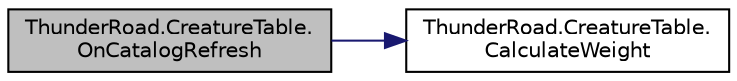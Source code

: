 digraph "ThunderRoad.CreatureTable.OnCatalogRefresh"
{
 // LATEX_PDF_SIZE
  edge [fontname="Helvetica",fontsize="10",labelfontname="Helvetica",labelfontsize="10"];
  node [fontname="Helvetica",fontsize="10",shape=record];
  rankdir="LR";
  Node1 [label="ThunderRoad.CreatureTable.\lOnCatalogRefresh",height=0.2,width=0.4,color="black", fillcolor="grey75", style="filled", fontcolor="black",tooltip="Called when [catalog refresh]."];
  Node1 -> Node2 [color="midnightblue",fontsize="10",style="solid",fontname="Helvetica"];
  Node2 [label="ThunderRoad.CreatureTable.\lCalculateWeight",height=0.2,width=0.4,color="black", fillcolor="white", style="filled",URL="$class_thunder_road_1_1_creature_table.html#a144d402979c3f109123d2042a25a5b5c",tooltip="Calculates the weight."];
}
